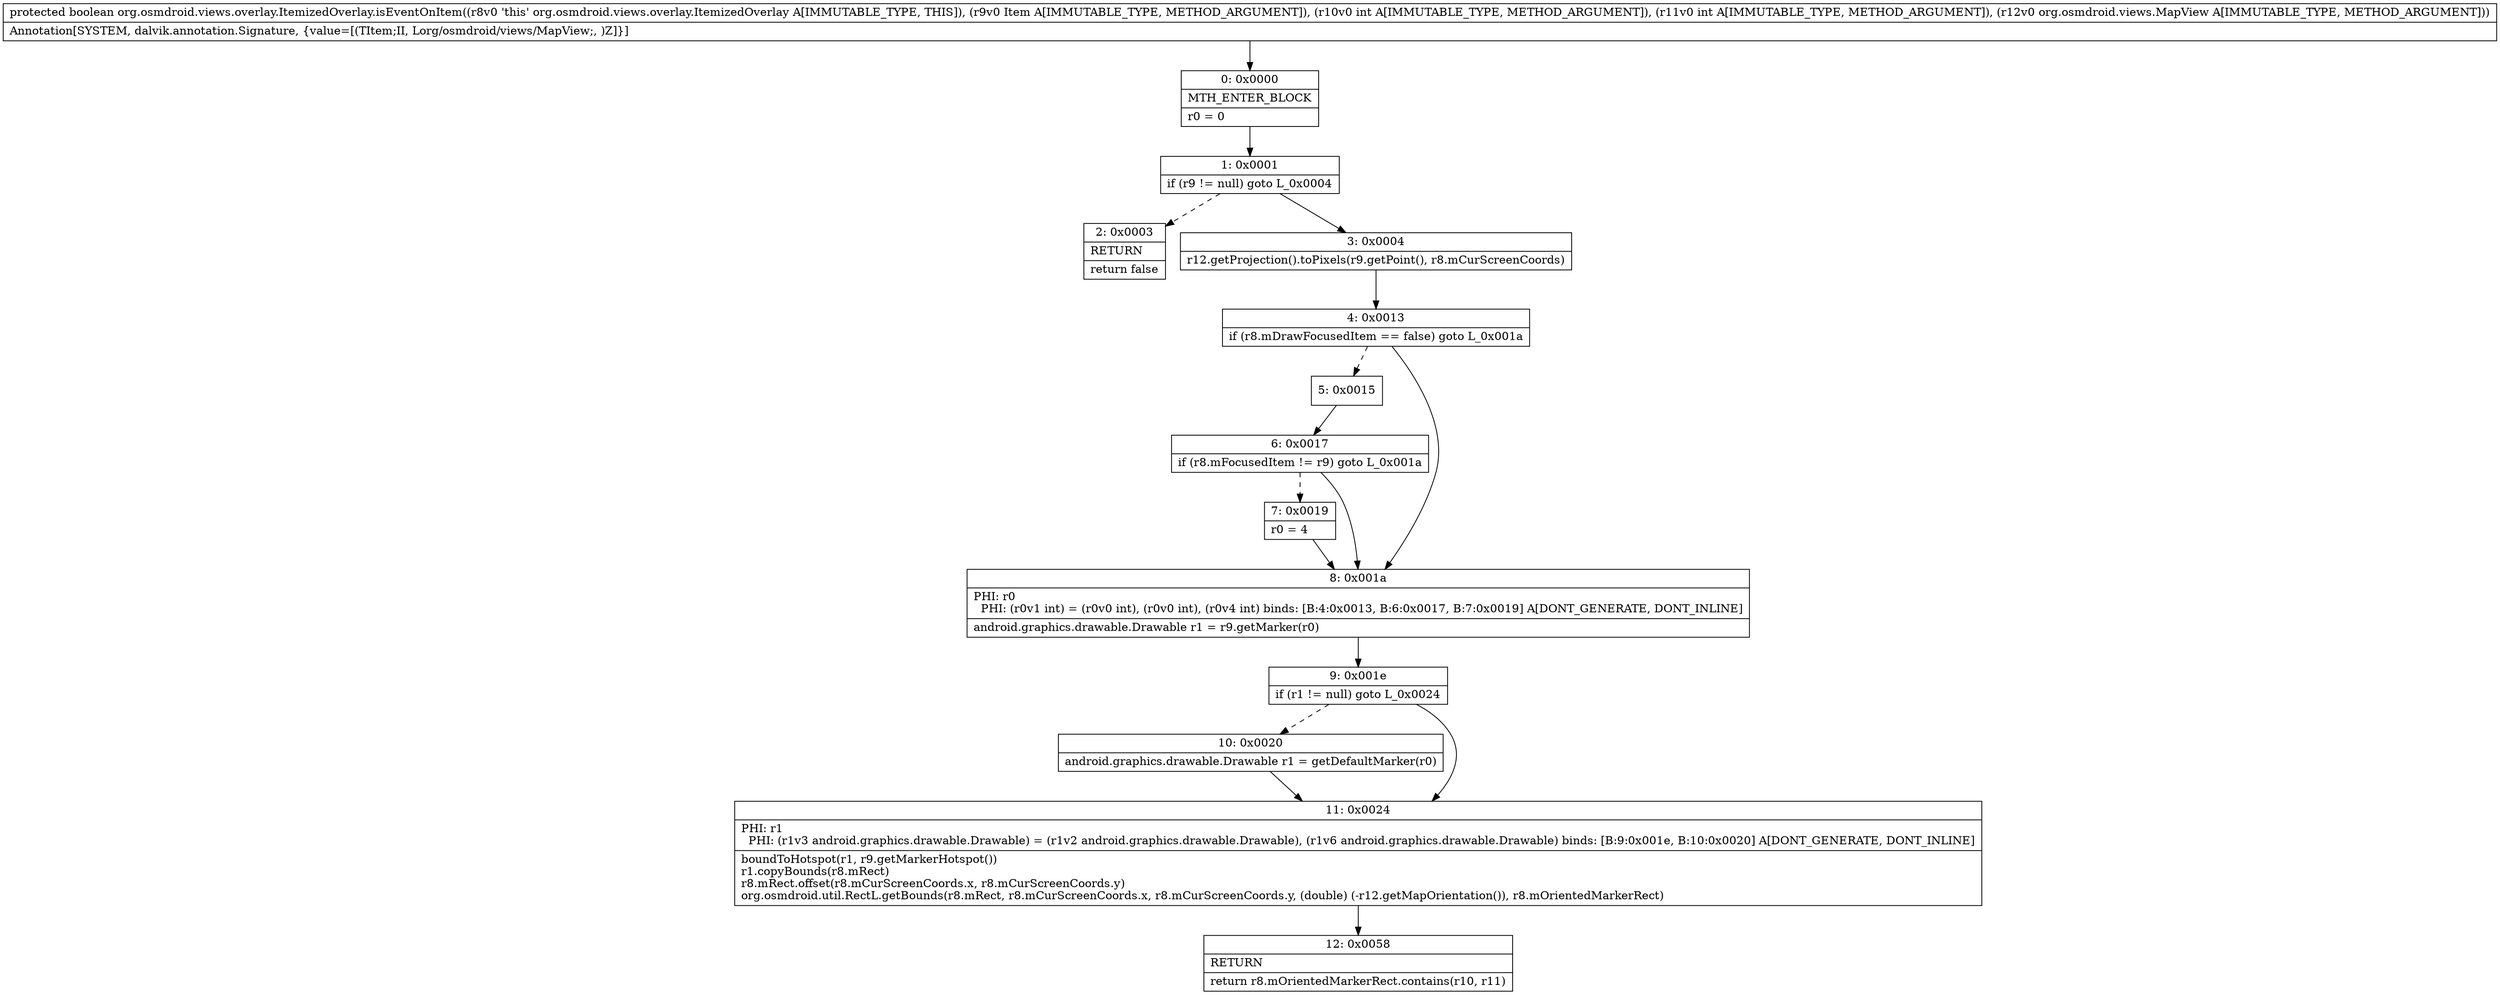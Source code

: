 digraph "CFG fororg.osmdroid.views.overlay.ItemizedOverlay.isEventOnItem(Lorg\/osmdroid\/views\/overlay\/OverlayItem;IILorg\/osmdroid\/views\/MapView;)Z" {
Node_0 [shape=record,label="{0\:\ 0x0000|MTH_ENTER_BLOCK\l|r0 = 0\l}"];
Node_1 [shape=record,label="{1\:\ 0x0001|if (r9 != null) goto L_0x0004\l}"];
Node_2 [shape=record,label="{2\:\ 0x0003|RETURN\l|return false\l}"];
Node_3 [shape=record,label="{3\:\ 0x0004|r12.getProjection().toPixels(r9.getPoint(), r8.mCurScreenCoords)\l}"];
Node_4 [shape=record,label="{4\:\ 0x0013|if (r8.mDrawFocusedItem == false) goto L_0x001a\l}"];
Node_5 [shape=record,label="{5\:\ 0x0015}"];
Node_6 [shape=record,label="{6\:\ 0x0017|if (r8.mFocusedItem != r9) goto L_0x001a\l}"];
Node_7 [shape=record,label="{7\:\ 0x0019|r0 = 4\l}"];
Node_8 [shape=record,label="{8\:\ 0x001a|PHI: r0 \l  PHI: (r0v1 int) = (r0v0 int), (r0v0 int), (r0v4 int) binds: [B:4:0x0013, B:6:0x0017, B:7:0x0019] A[DONT_GENERATE, DONT_INLINE]\l|android.graphics.drawable.Drawable r1 = r9.getMarker(r0)\l}"];
Node_9 [shape=record,label="{9\:\ 0x001e|if (r1 != null) goto L_0x0024\l}"];
Node_10 [shape=record,label="{10\:\ 0x0020|android.graphics.drawable.Drawable r1 = getDefaultMarker(r0)\l}"];
Node_11 [shape=record,label="{11\:\ 0x0024|PHI: r1 \l  PHI: (r1v3 android.graphics.drawable.Drawable) = (r1v2 android.graphics.drawable.Drawable), (r1v6 android.graphics.drawable.Drawable) binds: [B:9:0x001e, B:10:0x0020] A[DONT_GENERATE, DONT_INLINE]\l|boundToHotspot(r1, r9.getMarkerHotspot())\lr1.copyBounds(r8.mRect)\lr8.mRect.offset(r8.mCurScreenCoords.x, r8.mCurScreenCoords.y)\lorg.osmdroid.util.RectL.getBounds(r8.mRect, r8.mCurScreenCoords.x, r8.mCurScreenCoords.y, (double) (\-r12.getMapOrientation()), r8.mOrientedMarkerRect)\l}"];
Node_12 [shape=record,label="{12\:\ 0x0058|RETURN\l|return r8.mOrientedMarkerRect.contains(r10, r11)\l}"];
MethodNode[shape=record,label="{protected boolean org.osmdroid.views.overlay.ItemizedOverlay.isEventOnItem((r8v0 'this' org.osmdroid.views.overlay.ItemizedOverlay A[IMMUTABLE_TYPE, THIS]), (r9v0 Item A[IMMUTABLE_TYPE, METHOD_ARGUMENT]), (r10v0 int A[IMMUTABLE_TYPE, METHOD_ARGUMENT]), (r11v0 int A[IMMUTABLE_TYPE, METHOD_ARGUMENT]), (r12v0 org.osmdroid.views.MapView A[IMMUTABLE_TYPE, METHOD_ARGUMENT]))  | Annotation[SYSTEM, dalvik.annotation.Signature, \{value=[(TItem;II, Lorg\/osmdroid\/views\/MapView;, )Z]\}]\l}"];
MethodNode -> Node_0;
Node_0 -> Node_1;
Node_1 -> Node_2[style=dashed];
Node_1 -> Node_3;
Node_3 -> Node_4;
Node_4 -> Node_5[style=dashed];
Node_4 -> Node_8;
Node_5 -> Node_6;
Node_6 -> Node_7[style=dashed];
Node_6 -> Node_8;
Node_7 -> Node_8;
Node_8 -> Node_9;
Node_9 -> Node_10[style=dashed];
Node_9 -> Node_11;
Node_10 -> Node_11;
Node_11 -> Node_12;
}

